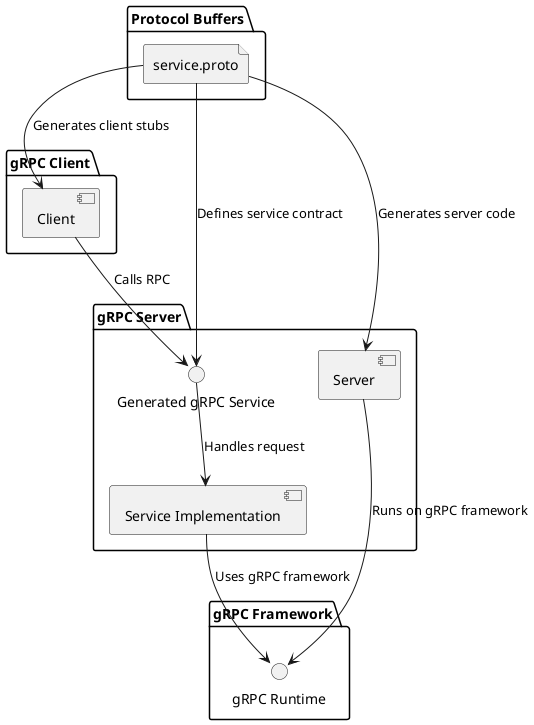 @startuml

package "gRPC Client" {
    component Client
}

package "gRPC Server" {
    component Server
    component "Service Implementation" as ServiceImpl
    interface "Generated gRPC Service" as Service
}

package "Protocol Buffers" {
    file "service.proto" as Proto
}

package "gRPC Framework" {
    interface "gRPC Runtime" as GRPCRuntime
}

Client --> Service : Calls RPC
Service --> ServiceImpl : Handles request
ServiceImpl --> GRPCRuntime : Uses gRPC framework
Server --> GRPCRuntime : Runs on gRPC framework
Proto --> Service : Defines service contract
Proto --> Client : Generates client stubs
Proto --> Server : Generates server code

@enduml
